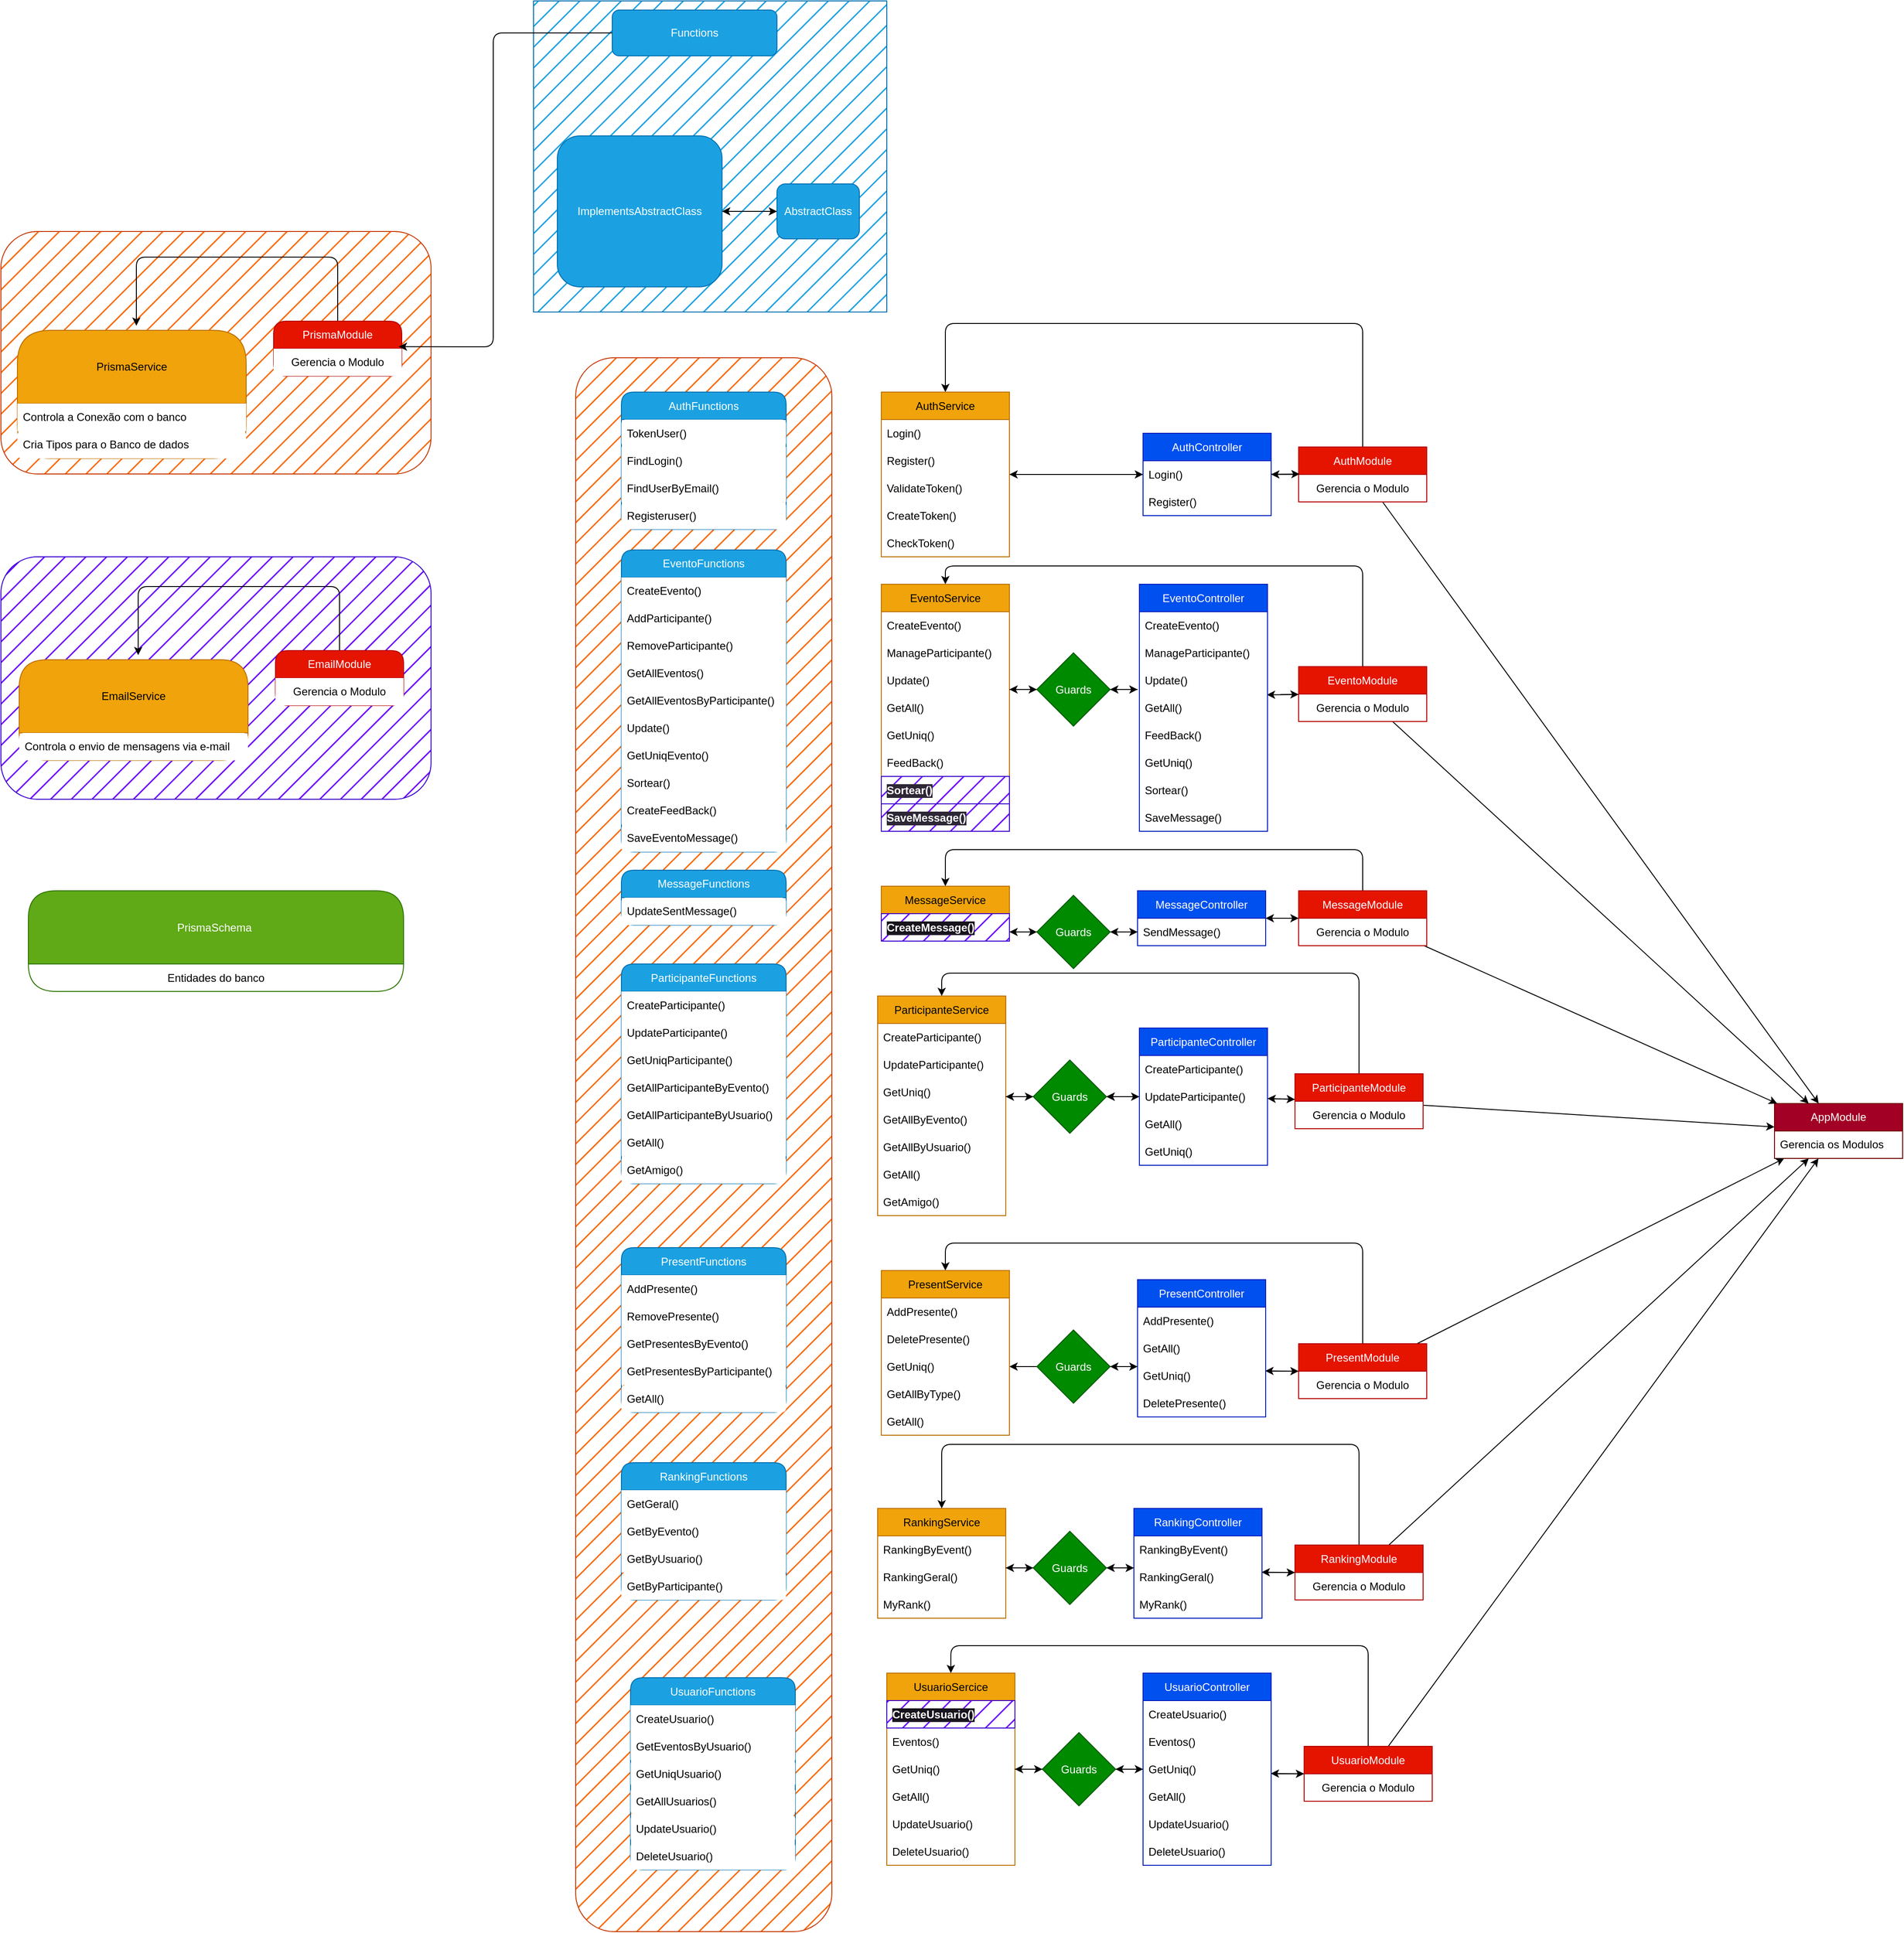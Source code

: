 <mxfile>
    <diagram id="bam6ldP7S8YxgD7mvrWT" name="Página-1">
        <mxGraphModel dx="2342" dy="947" grid="1" gridSize="10" guides="1" tooltips="1" connect="1" arrows="1" fold="1" page="1" pageScale="1" pageWidth="827" pageHeight="1169" math="0" shadow="0">
            <root>
                <mxCell id="0"/>
                <mxCell id="1" parent="0"/>
                <mxCell id="353" value="" style="rounded=0;whiteSpace=wrap;html=1;fillStyle=hatch;fillColor=#1ba1e2;fontColor=#ffffff;strokeColor=#006EAF;" parent="1" vertex="1">
                    <mxGeometry x="-66" y="200" width="386" height="340" as="geometry"/>
                </mxCell>
                <mxCell id="333" value="" style="rounded=1;whiteSpace=wrap;html=1;fillStyle=hatch;fillColor=#fa6800;fontColor=#000000;strokeColor=#C73500;" parent="1" vertex="1">
                    <mxGeometry x="-648" y="452" width="470" height="265" as="geometry"/>
                </mxCell>
                <mxCell id="332" value="" style="rounded=1;whiteSpace=wrap;html=1;fillStyle=hatch;fillColor=#6a00ff;fontColor=#ffffff;strokeColor=#3700CC;" parent="1" vertex="1">
                    <mxGeometry x="-648" y="807.5" width="470" height="265" as="geometry"/>
                </mxCell>
                <mxCell id="4" value="AppModule" style="swimlane;fontStyle=0;childLayout=stackLayout;horizontal=1;startSize=30;horizontalStack=0;resizeParent=1;resizeParentMax=0;resizeLast=0;collapsible=1;marginBottom=0;whiteSpace=wrap;html=1;fillColor=#a20025;fontColor=#ffffff;strokeColor=#6F0000;" parent="1" vertex="1">
                    <mxGeometry x="1290" y="1405" width="140" height="60" as="geometry"/>
                </mxCell>
                <mxCell id="5" value="Gerencia os Modulos" style="text;strokeColor=none;fillColor=none;align=left;verticalAlign=middle;spacingLeft=4;spacingRight=4;overflow=hidden;points=[[0,0.5],[1,0.5]];portConstraint=eastwest;rotatable=0;whiteSpace=wrap;html=1;" parent="4" vertex="1">
                    <mxGeometry y="30" width="140" height="30" as="geometry"/>
                </mxCell>
                <mxCell id="66" style="edgeStyle=none;html=1;" parent="1" source="8" target="20" edge="1">
                    <mxGeometry relative="1" as="geometry"/>
                </mxCell>
                <mxCell id="68" style="edgeStyle=none;html=1;entryX=0.5;entryY=0;entryDx=0;entryDy=0;" parent="1" source="8" target="12" edge="1">
                    <mxGeometry relative="1" as="geometry">
                        <Array as="points">
                            <mxPoint x="840" y="552.5"/>
                            <mxPoint x="384" y="552.5"/>
                        </Array>
                    </mxGeometry>
                </mxCell>
                <mxCell id="350" style="edgeStyle=none;html=1;" parent="1" source="8" target="4" edge="1">
                    <mxGeometry relative="1" as="geometry"/>
                </mxCell>
                <mxCell id="8" value="AuthModule" style="swimlane;fontStyle=0;childLayout=stackLayout;horizontal=1;startSize=30;horizontalStack=0;resizeParent=1;resizeParentMax=0;resizeLast=0;collapsible=1;marginBottom=0;whiteSpace=wrap;html=1;fillColor=#e51400;fontColor=#ffffff;strokeColor=#B20000;" parent="1" vertex="1">
                    <mxGeometry x="770" y="687.5" width="140" height="60" as="geometry"/>
                </mxCell>
                <mxCell id="10" value="Gerencia o Modulo" style="text;strokeColor=none;fillColor=none;align=center;verticalAlign=middle;spacingLeft=4;spacingRight=4;overflow=hidden;points=[[0,0.5],[1,0.5]];portConstraint=eastwest;rotatable=0;whiteSpace=wrap;html=1;" parent="8" vertex="1">
                    <mxGeometry y="30" width="140" height="30" as="geometry"/>
                </mxCell>
                <mxCell id="125" style="edgeStyle=none;html=1;" parent="1" source="12" target="19" edge="1">
                    <mxGeometry relative="1" as="geometry"/>
                </mxCell>
                <mxCell id="12" value="AuthService" style="swimlane;fontStyle=0;childLayout=stackLayout;horizontal=1;startSize=30;horizontalStack=0;resizeParent=1;resizeParentMax=0;resizeLast=0;collapsible=1;marginBottom=0;whiteSpace=wrap;html=1;fillColor=#f0a30a;fontColor=#000000;strokeColor=#BD7000;" parent="1" vertex="1">
                    <mxGeometry x="314" y="627.5" width="140" height="180" as="geometry"/>
                </mxCell>
                <mxCell id="13" value="Login()" style="text;strokeColor=none;fillColor=none;align=left;verticalAlign=middle;spacingLeft=4;spacingRight=4;overflow=hidden;points=[[0,0.5],[1,0.5]];portConstraint=eastwest;rotatable=0;whiteSpace=wrap;html=1;" parent="12" vertex="1">
                    <mxGeometry y="30" width="140" height="30" as="geometry"/>
                </mxCell>
                <mxCell id="14" value="Register()" style="text;strokeColor=none;fillColor=none;align=left;verticalAlign=middle;spacingLeft=4;spacingRight=4;overflow=hidden;points=[[0,0.5],[1,0.5]];portConstraint=eastwest;rotatable=0;whiteSpace=wrap;html=1;" parent="12" vertex="1">
                    <mxGeometry y="60" width="140" height="30" as="geometry"/>
                </mxCell>
                <mxCell id="32" value="ValidateToken()" style="text;strokeColor=none;fillColor=none;align=left;verticalAlign=middle;spacingLeft=4;spacingRight=4;overflow=hidden;points=[[0,0.5],[1,0.5]];portConstraint=eastwest;rotatable=0;whiteSpace=wrap;html=1;" parent="12" vertex="1">
                    <mxGeometry y="90" width="140" height="30" as="geometry"/>
                </mxCell>
                <mxCell id="33" value="CreateToken()" style="text;strokeColor=none;fillColor=none;align=left;verticalAlign=middle;spacingLeft=4;spacingRight=4;overflow=hidden;points=[[0,0.5],[1,0.5]];portConstraint=eastwest;rotatable=0;whiteSpace=wrap;html=1;" parent="12" vertex="1">
                    <mxGeometry y="120" width="140" height="30" as="geometry"/>
                </mxCell>
                <mxCell id="15" value="CheckToken()" style="text;strokeColor=none;fillColor=none;align=left;verticalAlign=middle;spacingLeft=4;spacingRight=4;overflow=hidden;points=[[0,0.5],[1,0.5]];portConstraint=eastwest;rotatable=0;whiteSpace=wrap;html=1;" parent="12" vertex="1">
                    <mxGeometry y="150" width="140" height="30" as="geometry"/>
                </mxCell>
                <mxCell id="124" style="edgeStyle=none;html=1;" parent="1" source="19" target="12" edge="1">
                    <mxGeometry relative="1" as="geometry"/>
                </mxCell>
                <mxCell id="19" value="AuthController" style="swimlane;fontStyle=0;childLayout=stackLayout;horizontal=1;startSize=30;horizontalStack=0;resizeParent=1;resizeParentMax=0;resizeLast=0;collapsible=1;marginBottom=0;whiteSpace=wrap;html=1;fillColor=#0050ef;fontColor=#ffffff;strokeColor=#001DBC;" parent="1" vertex="1">
                    <mxGeometry x="600" y="672.5" width="140" height="90" as="geometry"/>
                </mxCell>
                <mxCell id="20" value="Login()" style="text;strokeColor=none;fillColor=none;align=left;verticalAlign=middle;spacingLeft=4;spacingRight=4;overflow=hidden;points=[[0,0.5],[1,0.5]];portConstraint=eastwest;rotatable=0;whiteSpace=wrap;html=1;" parent="19" vertex="1">
                    <mxGeometry y="30" width="140" height="30" as="geometry"/>
                </mxCell>
                <mxCell id="21" value="Register()" style="text;strokeColor=none;fillColor=none;align=left;verticalAlign=middle;spacingLeft=4;spacingRight=4;overflow=hidden;points=[[0,0.5],[1,0.5]];portConstraint=eastwest;rotatable=0;whiteSpace=wrap;html=1;" parent="19" vertex="1">
                    <mxGeometry y="60" width="140" height="30" as="geometry"/>
                </mxCell>
                <mxCell id="70" style="edgeStyle=none;html=1;entryX=0.5;entryY=0;entryDx=0;entryDy=0;" parent="1" source="41" target="43" edge="1">
                    <mxGeometry relative="1" as="geometry">
                        <Array as="points">
                            <mxPoint x="840" y="817.5"/>
                            <mxPoint x="640" y="817.5"/>
                            <mxPoint x="384" y="817.5"/>
                        </Array>
                    </mxGeometry>
                </mxCell>
                <mxCell id="349" style="edgeStyle=none;html=1;" parent="1" source="41" target="4" edge="1">
                    <mxGeometry relative="1" as="geometry"/>
                </mxCell>
                <mxCell id="379" style="edgeStyle=none;html=1;entryX=0.995;entryY=0.027;entryDx=0;entryDy=0;entryPerimeter=0;" edge="1" parent="1" source="41" target="368">
                    <mxGeometry relative="1" as="geometry">
                        <mxPoint x="740" y="958" as="targetPoint"/>
                    </mxGeometry>
                </mxCell>
                <mxCell id="41" value="EventoModule" style="swimlane;fontStyle=0;childLayout=stackLayout;horizontal=1;startSize=30;horizontalStack=0;resizeParent=1;resizeParentMax=0;resizeLast=0;collapsible=1;marginBottom=0;whiteSpace=wrap;html=1;fillColor=#e51400;fontColor=#ffffff;strokeColor=#B20000;" parent="1" vertex="1">
                    <mxGeometry x="770" y="927.5" width="140" height="60" as="geometry"/>
                </mxCell>
                <mxCell id="42" value="Gerencia o Modulo" style="text;strokeColor=none;fillColor=none;align=center;verticalAlign=middle;spacingLeft=4;spacingRight=4;overflow=hidden;points=[[0,0.5],[1,0.5]];portConstraint=eastwest;rotatable=0;whiteSpace=wrap;html=1;" parent="41" vertex="1">
                    <mxGeometry y="30" width="140" height="30" as="geometry"/>
                </mxCell>
                <mxCell id="43" value="EventoService" style="swimlane;fontStyle=0;childLayout=stackLayout;horizontal=1;startSize=30;horizontalStack=0;resizeParent=1;resizeParentMax=0;resizeLast=0;collapsible=1;marginBottom=0;whiteSpace=wrap;html=1;fillColor=#f0a30a;fontColor=#000000;strokeColor=#BD7000;" parent="1" vertex="1">
                    <mxGeometry x="314" y="837.5" width="140" height="270" as="geometry"/>
                </mxCell>
                <mxCell id="44" value="CreateEvento()" style="text;strokeColor=none;fillColor=none;align=left;verticalAlign=middle;spacingLeft=4;spacingRight=4;overflow=hidden;points=[[0,0.5],[1,0.5]];portConstraint=eastwest;rotatable=0;whiteSpace=wrap;html=1;" parent="43" vertex="1">
                    <mxGeometry y="30" width="140" height="30" as="geometry"/>
                </mxCell>
                <mxCell id="45" value="ManageParticipante()" style="text;strokeColor=none;fillColor=none;align=left;verticalAlign=middle;spacingLeft=4;spacingRight=4;overflow=hidden;points=[[0,0.5],[1,0.5]];portConstraint=eastwest;rotatable=0;whiteSpace=wrap;html=1;" parent="43" vertex="1">
                    <mxGeometry y="60" width="140" height="30" as="geometry"/>
                </mxCell>
                <mxCell id="373" value="Update()" style="text;strokeColor=none;fillColor=none;align=left;verticalAlign=middle;spacingLeft=4;spacingRight=4;overflow=hidden;points=[[0,0.5],[1,0.5]];portConstraint=eastwest;rotatable=0;whiteSpace=wrap;html=1;" vertex="1" parent="43">
                    <mxGeometry y="90" width="140" height="30" as="geometry"/>
                </mxCell>
                <mxCell id="129" value="GetAll()" style="text;strokeColor=none;fillColor=none;align=left;verticalAlign=middle;spacingLeft=4;spacingRight=4;overflow=hidden;points=[[0,0.5],[1,0.5]];portConstraint=eastwest;rotatable=0;whiteSpace=wrap;html=1;" parent="43" vertex="1">
                    <mxGeometry y="120" width="140" height="30" as="geometry"/>
                </mxCell>
                <mxCell id="128" value="GetUniq()" style="text;strokeColor=none;fillColor=none;align=left;verticalAlign=middle;spacingLeft=4;spacingRight=4;overflow=hidden;points=[[0,0.5],[1,0.5]];portConstraint=eastwest;rotatable=0;whiteSpace=wrap;html=1;" parent="43" vertex="1">
                    <mxGeometry y="150" width="140" height="30" as="geometry"/>
                </mxCell>
                <mxCell id="371" value="FeedBack()" style="text;strokeColor=none;fillColor=none;align=left;verticalAlign=middle;spacingLeft=4;spacingRight=4;overflow=hidden;points=[[0,0.5],[1,0.5]];portConstraint=eastwest;rotatable=0;whiteSpace=wrap;html=1;" vertex="1" parent="43">
                    <mxGeometry y="180" width="140" height="30" as="geometry"/>
                </mxCell>
                <mxCell id="384" value="Sortear()" style="text;strokeColor=#3700CC;fillColor=#6a00ff;align=left;verticalAlign=middle;spacingLeft=4;spacingRight=4;overflow=hidden;points=[[0,0.5],[1,0.5]];portConstraint=eastwest;rotatable=0;whiteSpace=wrap;html=1;fontColor=#ffffff;fillStyle=hatch;fontStyle=1;labelBorderColor=none;labelBackgroundColor=#2d2735;" vertex="1" parent="43">
                    <mxGeometry y="210" width="140" height="30" as="geometry"/>
                </mxCell>
                <mxCell id="47" value="SaveMessage()" style="text;strokeColor=#3700CC;fillColor=#6a00ff;align=left;verticalAlign=middle;spacingLeft=4;spacingRight=4;overflow=hidden;points=[[0,0.5],[1,0.5]];portConstraint=eastwest;rotatable=0;whiteSpace=wrap;html=1;fontColor=#ffffff;fillStyle=hatch;fontStyle=1;labelBorderColor=none;labelBackgroundColor=#2d2735;" parent="43" vertex="1">
                    <mxGeometry y="240" width="140" height="30" as="geometry"/>
                </mxCell>
                <mxCell id="49" value="EventoController" style="swimlane;fontStyle=0;childLayout=stackLayout;horizontal=1;startSize=30;horizontalStack=0;resizeParent=1;resizeParentMax=0;resizeLast=0;collapsible=1;marginBottom=0;whiteSpace=wrap;html=1;fillColor=#0050ef;fontColor=#ffffff;strokeColor=#001DBC;" parent="1" vertex="1">
                    <mxGeometry x="596" y="837.5" width="140" height="270" as="geometry"/>
                </mxCell>
                <mxCell id="366" value="CreateEvento()" style="text;strokeColor=none;fillColor=none;align=left;verticalAlign=middle;spacingLeft=4;spacingRight=4;overflow=hidden;points=[[0,0.5],[1,0.5]];portConstraint=eastwest;rotatable=0;whiteSpace=wrap;html=1;" vertex="1" parent="49">
                    <mxGeometry y="30" width="140" height="30" as="geometry"/>
                </mxCell>
                <mxCell id="367" value="ManageParticipante()" style="text;strokeColor=none;fillColor=none;align=left;verticalAlign=middle;spacingLeft=4;spacingRight=4;overflow=hidden;points=[[0,0.5],[1,0.5]];portConstraint=eastwest;rotatable=0;whiteSpace=wrap;html=1;" vertex="1" parent="49">
                    <mxGeometry y="60" width="140" height="30" as="geometry"/>
                </mxCell>
                <mxCell id="376" value="Update()" style="text;strokeColor=none;fillColor=none;align=left;verticalAlign=middle;spacingLeft=4;spacingRight=4;overflow=hidden;points=[[0,0.5],[1,0.5]];portConstraint=eastwest;rotatable=0;whiteSpace=wrap;html=1;" vertex="1" parent="49">
                    <mxGeometry y="90" width="140" height="30" as="geometry"/>
                </mxCell>
                <mxCell id="368" value="GetAll()" style="text;strokeColor=none;fillColor=none;align=left;verticalAlign=middle;spacingLeft=4;spacingRight=4;overflow=hidden;points=[[0,0.5],[1,0.5]];portConstraint=eastwest;rotatable=0;whiteSpace=wrap;html=1;" vertex="1" parent="49">
                    <mxGeometry y="120" width="140" height="30" as="geometry"/>
                </mxCell>
                <mxCell id="375" value="FeedBack()" style="text;strokeColor=none;fillColor=none;align=left;verticalAlign=middle;spacingLeft=4;spacingRight=4;overflow=hidden;points=[[0,0.5],[1,0.5]];portConstraint=eastwest;rotatable=0;whiteSpace=wrap;html=1;" vertex="1" parent="49">
                    <mxGeometry y="150" width="140" height="30" as="geometry"/>
                </mxCell>
                <mxCell id="369" value="GetUniq()" style="text;strokeColor=none;fillColor=none;align=left;verticalAlign=middle;spacingLeft=4;spacingRight=4;overflow=hidden;points=[[0,0.5],[1,0.5]];portConstraint=eastwest;rotatable=0;whiteSpace=wrap;html=1;" vertex="1" parent="49">
                    <mxGeometry y="180" width="140" height="30" as="geometry"/>
                </mxCell>
                <mxCell id="385" value="Sortear()" style="text;strokeColor=none;fillColor=none;align=left;verticalAlign=middle;spacingLeft=4;spacingRight=4;overflow=hidden;points=[[0,0.5],[1,0.5]];portConstraint=eastwest;rotatable=0;whiteSpace=wrap;html=1;" vertex="1" parent="49">
                    <mxGeometry y="210" width="140" height="30" as="geometry"/>
                </mxCell>
                <mxCell id="381" value="SaveMessage()" style="text;strokeColor=none;fillColor=none;align=left;verticalAlign=middle;spacingLeft=4;spacingRight=4;overflow=hidden;points=[[0,0.5],[1,0.5]];portConstraint=eastwest;rotatable=0;whiteSpace=wrap;html=1;" vertex="1" parent="49">
                    <mxGeometry y="240" width="140" height="30" as="geometry"/>
                </mxCell>
                <mxCell id="60" style="edgeStyle=none;html=1;entryX=0;entryY=0.5;entryDx=0;entryDy=0;" parent="1" source="55" edge="1">
                    <mxGeometry relative="1" as="geometry">
                        <mxPoint x="594.0" y="952.5" as="targetPoint"/>
                    </mxGeometry>
                </mxCell>
                <mxCell id="62" style="edgeStyle=none;html=1;" parent="1" source="55" edge="1">
                    <mxGeometry relative="1" as="geometry">
                        <mxPoint x="454.0" y="952.5" as="targetPoint"/>
                    </mxGeometry>
                </mxCell>
                <mxCell id="55" value="Guards" style="rhombus;whiteSpace=wrap;html=1;fillColor=#008a00;fontColor=#ffffff;strokeColor=#005700;" parent="1" vertex="1">
                    <mxGeometry x="484" y="912.5" width="80" height="80" as="geometry"/>
                </mxCell>
                <mxCell id="56" style="edgeStyle=none;html=1;exitX=0;exitY=0.5;exitDx=0;exitDy=0;" parent="1" target="55" edge="1">
                    <mxGeometry relative="1" as="geometry">
                        <mxPoint x="594.0" y="952.5" as="sourcePoint"/>
                    </mxGeometry>
                </mxCell>
                <mxCell id="61" style="edgeStyle=none;html=1;" parent="1" target="55" edge="1">
                    <mxGeometry relative="1" as="geometry">
                        <mxPoint x="454.0" y="952.5" as="sourcePoint"/>
                    </mxGeometry>
                </mxCell>
                <mxCell id="67" style="edgeStyle=none;html=1;entryX=0.008;entryY=-0.013;entryDx=0;entryDy=0;entryPerimeter=0;" parent="1" source="20" target="10" edge="1">
                    <mxGeometry relative="1" as="geometry">
                        <Array as="points"/>
                    </mxGeometry>
                </mxCell>
                <mxCell id="85" style="edgeStyle=none;html=1;entryX=0.5;entryY=0;entryDx=0;entryDy=0;" parent="1" source="86" target="88" edge="1">
                    <mxGeometry relative="1" as="geometry">
                        <Array as="points">
                            <mxPoint x="840" y="1127.5"/>
                            <mxPoint x="384" y="1127.5"/>
                        </Array>
                    </mxGeometry>
                </mxCell>
                <mxCell id="104" style="edgeStyle=none;html=1;" parent="1" source="86" target="93" edge="1">
                    <mxGeometry relative="1" as="geometry"/>
                </mxCell>
                <mxCell id="343" style="edgeStyle=none;html=1;" parent="1" source="86" target="4" edge="1">
                    <mxGeometry relative="1" as="geometry"/>
                </mxCell>
                <mxCell id="86" value="MessageModule" style="swimlane;fontStyle=0;childLayout=stackLayout;horizontal=1;startSize=30;horizontalStack=0;resizeParent=1;resizeParentMax=0;resizeLast=0;collapsible=1;marginBottom=0;whiteSpace=wrap;html=1;fillColor=#e51400;fontColor=#ffffff;strokeColor=#B20000;" parent="1" vertex="1">
                    <mxGeometry x="770" y="1172.5" width="140" height="60" as="geometry"/>
                </mxCell>
                <mxCell id="87" value="Gerencia o Modulo" style="text;strokeColor=none;fillColor=none;align=center;verticalAlign=middle;spacingLeft=4;spacingRight=4;overflow=hidden;points=[[0,0.5],[1,0.5]];portConstraint=eastwest;rotatable=0;whiteSpace=wrap;html=1;" parent="86" vertex="1">
                    <mxGeometry y="30" width="140" height="30" as="geometry"/>
                </mxCell>
                <mxCell id="88" value="MessageService" style="swimlane;fontStyle=0;childLayout=stackLayout;horizontal=1;startSize=30;horizontalStack=0;resizeParent=1;resizeParentMax=0;resizeLast=0;collapsible=1;marginBottom=0;whiteSpace=wrap;html=1;fillColor=#f0a30a;fontColor=#000000;strokeColor=#BD7000;" parent="1" vertex="1">
                    <mxGeometry x="314" y="1167.5" width="140" height="60" as="geometry"/>
                </mxCell>
                <mxCell id="362" value="&lt;span style=&quot;background-color: rgb(24, 20, 29);&quot;&gt;CreateMessage()&lt;/span&gt;" style="text;strokeColor=#3700CC;fillColor=#6a00ff;align=left;verticalAlign=middle;spacingLeft=4;spacingRight=4;overflow=hidden;points=[[0,0.5],[1,0.5]];portConstraint=eastwest;rotatable=0;whiteSpace=wrap;html=1;fontColor=#ffffff;fillStyle=hatch;fontStyle=1;labelBorderColor=none;labelBackgroundColor=#2d2735;" vertex="1" parent="88">
                    <mxGeometry y="30" width="140" height="30" as="geometry"/>
                </mxCell>
                <mxCell id="105" style="edgeStyle=none;html=1;" parent="1" source="93" target="86" edge="1">
                    <mxGeometry relative="1" as="geometry"/>
                </mxCell>
                <mxCell id="93" value="MessageController" style="swimlane;fontStyle=0;childLayout=stackLayout;horizontal=1;startSize=30;horizontalStack=0;resizeParent=1;resizeParentMax=0;resizeLast=0;collapsible=1;marginBottom=0;whiteSpace=wrap;html=1;fillColor=#0050ef;fontColor=#ffffff;strokeColor=#001DBC;" parent="1" vertex="1">
                    <mxGeometry x="594" y="1172.5" width="140" height="60" as="geometry"/>
                </mxCell>
                <mxCell id="94" value="SendMessage()" style="text;strokeColor=none;fillColor=none;align=left;verticalAlign=middle;spacingLeft=4;spacingRight=4;overflow=hidden;points=[[0,0.5],[1,0.5]];portConstraint=eastwest;rotatable=0;whiteSpace=wrap;html=1;" parent="93" vertex="1">
                    <mxGeometry y="30" width="140" height="30" as="geometry"/>
                </mxCell>
                <mxCell id="96" style="edgeStyle=none;html=1;entryX=0;entryY=0.5;entryDx=0;entryDy=0;" parent="1" source="98" target="94" edge="1">
                    <mxGeometry relative="1" as="geometry"/>
                </mxCell>
                <mxCell id="97" style="edgeStyle=none;html=1;" parent="1" source="98" edge="1">
                    <mxGeometry relative="1" as="geometry">
                        <mxPoint x="454.0" y="1217.5" as="targetPoint"/>
                    </mxGeometry>
                </mxCell>
                <mxCell id="98" value="Guards" style="rhombus;whiteSpace=wrap;html=1;fillColor=#008a00;fontColor=#ffffff;strokeColor=#005700;" parent="1" vertex="1">
                    <mxGeometry x="484" y="1177.5" width="80" height="80" as="geometry"/>
                </mxCell>
                <mxCell id="99" style="edgeStyle=none;html=1;exitX=0;exitY=0.5;exitDx=0;exitDy=0;" parent="1" source="94" target="98" edge="1">
                    <mxGeometry relative="1" as="geometry"/>
                </mxCell>
                <mxCell id="100" style="edgeStyle=none;html=1;" parent="1" target="98" edge="1">
                    <mxGeometry relative="1" as="geometry">
                        <mxPoint x="454.0" y="1217.5" as="sourcePoint"/>
                    </mxGeometry>
                </mxCell>
                <mxCell id="102" style="edgeStyle=none;html=1;" parent="1" target="41" edge="1">
                    <mxGeometry relative="1" as="geometry">
                        <mxPoint x="750" y="958" as="sourcePoint"/>
                    </mxGeometry>
                </mxCell>
                <mxCell id="106" style="edgeStyle=none;html=1;entryX=0.5;entryY=0;entryDx=0;entryDy=0;" parent="1" source="108" target="110" edge="1">
                    <mxGeometry relative="1" as="geometry">
                        <Array as="points">
                            <mxPoint x="836" y="1262.5"/>
                            <mxPoint x="636" y="1262.5"/>
                            <mxPoint x="380" y="1262.5"/>
                        </Array>
                    </mxGeometry>
                </mxCell>
                <mxCell id="107" style="edgeStyle=none;html=1;" parent="1" source="108" target="115" edge="1">
                    <mxGeometry relative="1" as="geometry"/>
                </mxCell>
                <mxCell id="344" style="edgeStyle=none;html=1;" parent="1" source="108" target="4" edge="1">
                    <mxGeometry relative="1" as="geometry"/>
                </mxCell>
                <mxCell id="108" value="ParticipanteModule" style="swimlane;fontStyle=0;childLayout=stackLayout;horizontal=1;startSize=30;horizontalStack=0;resizeParent=1;resizeParentMax=0;resizeLast=0;collapsible=1;marginBottom=0;whiteSpace=wrap;html=1;fillColor=#e51400;fontColor=#ffffff;strokeColor=#B20000;" parent="1" vertex="1">
                    <mxGeometry x="766" y="1372.5" width="140" height="60" as="geometry"/>
                </mxCell>
                <mxCell id="109" value="Gerencia o Modulo" style="text;strokeColor=none;fillColor=none;align=center;verticalAlign=middle;spacingLeft=4;spacingRight=4;overflow=hidden;points=[[0,0.5],[1,0.5]];portConstraint=eastwest;rotatable=0;whiteSpace=wrap;html=1;" parent="108" vertex="1">
                    <mxGeometry y="30" width="140" height="30" as="geometry"/>
                </mxCell>
                <mxCell id="110" value="ParticipanteService" style="swimlane;fontStyle=0;childLayout=stackLayout;horizontal=1;startSize=30;horizontalStack=0;resizeParent=1;resizeParentMax=0;resizeLast=0;collapsible=1;marginBottom=0;whiteSpace=wrap;html=1;fillColor=#f0a30a;fontColor=#000000;strokeColor=#BD7000;" parent="1" vertex="1">
                    <mxGeometry x="310" y="1287.5" width="140" height="240" as="geometry"/>
                </mxCell>
                <mxCell id="111" value="CreateParticipante()" style="text;strokeColor=none;fillColor=none;align=left;verticalAlign=middle;spacingLeft=4;spacingRight=4;overflow=hidden;points=[[0,0.5],[1,0.5]];portConstraint=eastwest;rotatable=0;whiteSpace=wrap;html=1;" parent="110" vertex="1">
                    <mxGeometry y="30" width="140" height="30" as="geometry"/>
                </mxCell>
                <mxCell id="112" value="UpdateParticipante()" style="text;strokeColor=none;fillColor=none;align=left;verticalAlign=middle;spacingLeft=4;spacingRight=4;overflow=hidden;points=[[0,0.5],[1,0.5]];portConstraint=eastwest;rotatable=0;whiteSpace=wrap;html=1;" parent="110" vertex="1">
                    <mxGeometry y="60" width="140" height="30" as="geometry"/>
                </mxCell>
                <mxCell id="126" value="GetUniq()" style="text;strokeColor=none;fillColor=none;align=left;verticalAlign=middle;spacingLeft=4;spacingRight=4;overflow=hidden;points=[[0,0.5],[1,0.5]];portConstraint=eastwest;rotatable=0;whiteSpace=wrap;html=1;" parent="110" vertex="1">
                    <mxGeometry y="90" width="140" height="30" as="geometry"/>
                </mxCell>
                <mxCell id="299" value="GetAllByEvento()" style="text;strokeColor=none;fillColor=none;align=left;verticalAlign=middle;spacingLeft=4;spacingRight=4;overflow=hidden;points=[[0,0.5],[1,0.5]];portConstraint=eastwest;rotatable=0;whiteSpace=wrap;html=1;" parent="110" vertex="1">
                    <mxGeometry y="120" width="140" height="30" as="geometry"/>
                </mxCell>
                <mxCell id="114" value="GetAllByUsuario()" style="text;strokeColor=none;fillColor=none;align=left;verticalAlign=middle;spacingLeft=4;spacingRight=4;overflow=hidden;points=[[0,0.5],[1,0.5]];portConstraint=eastwest;rotatable=0;whiteSpace=wrap;html=1;" parent="110" vertex="1">
                    <mxGeometry y="150" width="140" height="30" as="geometry"/>
                </mxCell>
                <mxCell id="298" value="GetAll()" style="text;strokeColor=none;fillColor=none;align=left;verticalAlign=middle;spacingLeft=4;spacingRight=4;overflow=hidden;points=[[0,0.5],[1,0.5]];portConstraint=eastwest;rotatable=0;whiteSpace=wrap;html=1;" parent="110" vertex="1">
                    <mxGeometry y="180" width="140" height="30" as="geometry"/>
                </mxCell>
                <mxCell id="335" value="GetAmigo()" style="text;strokeColor=none;fillColor=none;align=left;verticalAlign=middle;spacingLeft=4;spacingRight=4;overflow=hidden;points=[[0,0.5],[1,0.5]];portConstraint=eastwest;rotatable=0;whiteSpace=wrap;html=1;" parent="110" vertex="1">
                    <mxGeometry y="210" width="140" height="30" as="geometry"/>
                </mxCell>
                <mxCell id="154" style="edgeStyle=none;html=1;" parent="1" source="115" target="108" edge="1">
                    <mxGeometry relative="1" as="geometry"/>
                </mxCell>
                <mxCell id="155" value="" style="edgeStyle=none;html=1;" parent="1" source="115" target="120" edge="1">
                    <mxGeometry relative="1" as="geometry"/>
                </mxCell>
                <mxCell id="156" style="edgeStyle=none;html=1;" parent="1" source="115" target="120" edge="1">
                    <mxGeometry relative="1" as="geometry"/>
                </mxCell>
                <mxCell id="115" value="ParticipanteController" style="swimlane;fontStyle=0;childLayout=stackLayout;horizontal=1;startSize=30;horizontalStack=0;resizeParent=1;resizeParentMax=0;resizeLast=0;collapsible=1;marginBottom=0;whiteSpace=wrap;html=1;fillColor=#0050ef;fontColor=#ffffff;strokeColor=#001DBC;" parent="1" vertex="1">
                    <mxGeometry x="596" y="1322.5" width="140" height="150" as="geometry"/>
                </mxCell>
                <mxCell id="116" value="CreateParticipante()" style="text;strokeColor=none;fillColor=none;align=left;verticalAlign=middle;spacingLeft=4;spacingRight=4;overflow=hidden;points=[[0,0.5],[1,0.5]];portConstraint=eastwest;rotatable=0;whiteSpace=wrap;html=1;" parent="115" vertex="1">
                    <mxGeometry y="30" width="140" height="30" as="geometry"/>
                </mxCell>
                <mxCell id="149" value="UpdateParticipante()" style="text;strokeColor=none;fillColor=none;align=left;verticalAlign=middle;spacingLeft=4;spacingRight=4;overflow=hidden;points=[[0,0.5],[1,0.5]];portConstraint=eastwest;rotatable=0;whiteSpace=wrap;html=1;" parent="115" vertex="1">
                    <mxGeometry y="60" width="140" height="30" as="geometry"/>
                </mxCell>
                <mxCell id="151" value="GetAll()" style="text;strokeColor=none;fillColor=none;align=left;verticalAlign=middle;spacingLeft=4;spacingRight=4;overflow=hidden;points=[[0,0.5],[1,0.5]];portConstraint=eastwest;rotatable=0;whiteSpace=wrap;html=1;" parent="115" vertex="1">
                    <mxGeometry y="90" width="140" height="30" as="geometry"/>
                </mxCell>
                <mxCell id="150" value="GetUniq()" style="text;strokeColor=none;fillColor=none;align=left;verticalAlign=middle;spacingLeft=4;spacingRight=4;overflow=hidden;points=[[0,0.5],[1,0.5]];portConstraint=eastwest;rotatable=0;whiteSpace=wrap;html=1;" parent="115" vertex="1">
                    <mxGeometry y="120" width="140" height="30" as="geometry"/>
                </mxCell>
                <mxCell id="119" style="edgeStyle=none;html=1;" parent="1" source="120" edge="1">
                    <mxGeometry relative="1" as="geometry">
                        <mxPoint x="450" y="1397.5" as="targetPoint"/>
                    </mxGeometry>
                </mxCell>
                <mxCell id="153" style="edgeStyle=none;html=1;" parent="1" source="120" target="115" edge="1">
                    <mxGeometry relative="1" as="geometry"/>
                </mxCell>
                <mxCell id="120" value="Guards" style="rhombus;whiteSpace=wrap;html=1;fillColor=#008a00;fontColor=#ffffff;strokeColor=#005700;" parent="1" vertex="1">
                    <mxGeometry x="480" y="1357.5" width="80" height="80" as="geometry"/>
                </mxCell>
                <mxCell id="122" style="edgeStyle=none;html=1;" parent="1" target="120" edge="1">
                    <mxGeometry relative="1" as="geometry">
                        <mxPoint x="450" y="1397.5" as="sourcePoint"/>
                    </mxGeometry>
                </mxCell>
                <mxCell id="131" style="edgeStyle=none;html=1;entryX=0.5;entryY=0;entryDx=0;entryDy=0;" parent="1" source="133" target="135" edge="1">
                    <mxGeometry relative="1" as="geometry">
                        <Array as="points">
                            <mxPoint x="840" y="1557.5"/>
                            <mxPoint x="640" y="1557.5"/>
                            <mxPoint x="384" y="1557.5"/>
                        </Array>
                    </mxGeometry>
                </mxCell>
                <mxCell id="162" style="edgeStyle=none;html=1;exitX=0;exitY=0.5;exitDx=0;exitDy=0;entryX=0.997;entryY=0.324;entryDx=0;entryDy=0;entryPerimeter=0;" parent="1" source="133" target="159" edge="1">
                    <mxGeometry relative="1" as="geometry">
                        <mxPoint x="740" y="1697.5" as="targetPoint"/>
                        <Array as="points"/>
                    </mxGeometry>
                </mxCell>
                <mxCell id="345" style="edgeStyle=none;html=1;" parent="1" source="133" target="4" edge="1">
                    <mxGeometry relative="1" as="geometry"/>
                </mxCell>
                <mxCell id="133" value="PresentModule" style="swimlane;fontStyle=0;childLayout=stackLayout;horizontal=1;startSize=30;horizontalStack=0;resizeParent=1;resizeParentMax=0;resizeLast=0;collapsible=1;marginBottom=0;whiteSpace=wrap;html=1;fillColor=#e51400;fontColor=#ffffff;strokeColor=#B20000;" parent="1" vertex="1">
                    <mxGeometry x="770" y="1667.5" width="140" height="60" as="geometry"/>
                </mxCell>
                <mxCell id="134" value="Gerencia o Modulo" style="text;strokeColor=none;fillColor=none;align=center;verticalAlign=middle;spacingLeft=4;spacingRight=4;overflow=hidden;points=[[0,0.5],[1,0.5]];portConstraint=eastwest;rotatable=0;whiteSpace=wrap;html=1;" parent="133" vertex="1">
                    <mxGeometry y="30" width="140" height="30" as="geometry"/>
                </mxCell>
                <mxCell id="135" value="PresentService" style="swimlane;fontStyle=0;childLayout=stackLayout;horizontal=1;startSize=30;horizontalStack=0;resizeParent=1;resizeParentMax=0;resizeLast=0;collapsible=1;marginBottom=0;whiteSpace=wrap;html=1;fillColor=#f0a30a;fontColor=#000000;strokeColor=#BD7000;" parent="1" vertex="1">
                    <mxGeometry x="314" y="1587.5" width="140" height="180" as="geometry"/>
                </mxCell>
                <mxCell id="136" value="AddPresente()" style="text;strokeColor=none;fillColor=none;align=left;verticalAlign=middle;spacingLeft=4;spacingRight=4;overflow=hidden;points=[[0,0.5],[1,0.5]];portConstraint=eastwest;rotatable=0;whiteSpace=wrap;html=1;" parent="135" vertex="1">
                    <mxGeometry y="30" width="140" height="30" as="geometry"/>
                </mxCell>
                <mxCell id="137" value="DeletePresente()" style="text;strokeColor=none;fillColor=none;align=left;verticalAlign=middle;spacingLeft=4;spacingRight=4;overflow=hidden;points=[[0,0.5],[1,0.5]];portConstraint=eastwest;rotatable=0;whiteSpace=wrap;html=1;" parent="135" vertex="1">
                    <mxGeometry y="60" width="140" height="30" as="geometry"/>
                </mxCell>
                <mxCell id="138" value="GetUniq()" style="text;strokeColor=none;fillColor=none;align=left;verticalAlign=middle;spacingLeft=4;spacingRight=4;overflow=hidden;points=[[0,0.5],[1,0.5]];portConstraint=eastwest;rotatable=0;whiteSpace=wrap;html=1;" parent="135" vertex="1">
                    <mxGeometry y="90" width="140" height="30" as="geometry"/>
                </mxCell>
                <mxCell id="308" value="GetAllByType()" style="text;strokeColor=none;fillColor=none;align=left;verticalAlign=middle;spacingLeft=4;spacingRight=4;overflow=hidden;points=[[0,0.5],[1,0.5]];portConstraint=eastwest;rotatable=0;whiteSpace=wrap;html=1;" parent="135" vertex="1">
                    <mxGeometry y="120" width="140" height="30" as="geometry"/>
                </mxCell>
                <mxCell id="139" value="GetAll()" style="text;strokeColor=none;fillColor=none;align=left;verticalAlign=middle;spacingLeft=4;spacingRight=4;overflow=hidden;points=[[0,0.5],[1,0.5]];portConstraint=eastwest;rotatable=0;whiteSpace=wrap;html=1;" parent="135" vertex="1">
                    <mxGeometry y="150" width="140" height="30" as="geometry"/>
                </mxCell>
                <mxCell id="140" value="PresentController" style="swimlane;fontStyle=0;childLayout=stackLayout;horizontal=1;startSize=30;horizontalStack=0;resizeParent=1;resizeParentMax=0;resizeLast=0;collapsible=1;marginBottom=0;whiteSpace=wrap;html=1;fillColor=#0050ef;fontColor=#ffffff;strokeColor=#001DBC;" parent="1" vertex="1">
                    <mxGeometry x="594" y="1597.5" width="140" height="150" as="geometry"/>
                </mxCell>
                <mxCell id="157" value="AddPresente()" style="text;strokeColor=none;fillColor=none;align=left;verticalAlign=middle;spacingLeft=4;spacingRight=4;overflow=hidden;points=[[0,0.5],[1,0.5]];portConstraint=eastwest;rotatable=0;whiteSpace=wrap;html=1;" parent="140" vertex="1">
                    <mxGeometry y="30" width="140" height="30" as="geometry"/>
                </mxCell>
                <mxCell id="160" value="GetAll()" style="text;strokeColor=none;fillColor=none;align=left;verticalAlign=middle;spacingLeft=4;spacingRight=4;overflow=hidden;points=[[0,0.5],[1,0.5]];portConstraint=eastwest;rotatable=0;whiteSpace=wrap;html=1;" parent="140" vertex="1">
                    <mxGeometry y="60" width="140" height="30" as="geometry"/>
                </mxCell>
                <mxCell id="159" value="GetUniq()" style="text;strokeColor=none;fillColor=none;align=left;verticalAlign=middle;spacingLeft=4;spacingRight=4;overflow=hidden;points=[[0,0.5],[1,0.5]];portConstraint=eastwest;rotatable=0;whiteSpace=wrap;html=1;" parent="140" vertex="1">
                    <mxGeometry y="90" width="140" height="30" as="geometry"/>
                </mxCell>
                <mxCell id="158" value="DeletePresente()" style="text;strokeColor=none;fillColor=none;align=left;verticalAlign=middle;spacingLeft=4;spacingRight=4;overflow=hidden;points=[[0,0.5],[1,0.5]];portConstraint=eastwest;rotatable=0;whiteSpace=wrap;html=1;" parent="140" vertex="1">
                    <mxGeometry y="120" width="140" height="30" as="geometry"/>
                </mxCell>
                <mxCell id="143" style="edgeStyle=none;html=1;entryX=0;entryY=0.5;entryDx=0;entryDy=0;" parent="1" source="145" edge="1">
                    <mxGeometry relative="1" as="geometry">
                        <mxPoint x="594" y="1692.5" as="targetPoint"/>
                    </mxGeometry>
                </mxCell>
                <mxCell id="144" style="edgeStyle=none;html=1;" parent="1" source="145" edge="1">
                    <mxGeometry relative="1" as="geometry">
                        <mxPoint x="454" y="1692.5" as="targetPoint"/>
                    </mxGeometry>
                </mxCell>
                <mxCell id="145" value="Guards" style="rhombus;whiteSpace=wrap;html=1;fillColor=#008a00;fontColor=#ffffff;strokeColor=#005700;" parent="1" vertex="1">
                    <mxGeometry x="484" y="1652.5" width="80" height="80" as="geometry"/>
                </mxCell>
                <mxCell id="146" style="edgeStyle=none;html=1;exitX=0;exitY=0.5;exitDx=0;exitDy=0;" parent="1" target="145" edge="1">
                    <mxGeometry relative="1" as="geometry">
                        <mxPoint x="594" y="1692.5" as="sourcePoint"/>
                    </mxGeometry>
                </mxCell>
                <mxCell id="163" style="edgeStyle=none;html=1;entryX=0;entryY=0.031;entryDx=0;entryDy=0;entryPerimeter=0;" parent="1" target="134" edge="1">
                    <mxGeometry relative="1" as="geometry">
                        <mxPoint x="750" y="1707.5" as="targetPoint"/>
                        <mxPoint x="740" y="1697.5" as="sourcePoint"/>
                        <Array as="points">
                            <mxPoint x="740" y="1697.5"/>
                            <mxPoint x="770" y="1697.5"/>
                        </Array>
                    </mxGeometry>
                </mxCell>
                <mxCell id="165" style="edgeStyle=none;html=1;entryX=0.5;entryY=0;entryDx=0;entryDy=0;" parent="1" source="167" target="169" edge="1">
                    <mxGeometry relative="1" as="geometry">
                        <Array as="points">
                            <mxPoint x="836" y="1777.5"/>
                            <mxPoint x="636" y="1777.5"/>
                            <mxPoint x="380" y="1777.5"/>
                        </Array>
                    </mxGeometry>
                </mxCell>
                <mxCell id="166" style="edgeStyle=none;html=1;exitX=0;exitY=0.5;exitDx=0;exitDy=0;entryX=0.997;entryY=0.324;entryDx=0;entryDy=0;entryPerimeter=0;" parent="1" source="167" edge="1">
                    <mxGeometry relative="1" as="geometry">
                        <mxPoint x="729.58" y="1917.22" as="targetPoint"/>
                        <Array as="points"/>
                    </mxGeometry>
                </mxCell>
                <mxCell id="346" style="edgeStyle=none;html=1;" parent="1" source="167" target="4" edge="1">
                    <mxGeometry relative="1" as="geometry"/>
                </mxCell>
                <mxCell id="167" value="RankingModule" style="swimlane;fontStyle=0;childLayout=stackLayout;horizontal=1;startSize=30;horizontalStack=0;resizeParent=1;resizeParentMax=0;resizeLast=0;collapsible=1;marginBottom=0;whiteSpace=wrap;html=1;fillColor=#e51400;fontColor=#ffffff;strokeColor=#B20000;" parent="1" vertex="1">
                    <mxGeometry x="766" y="1887.5" width="140" height="60" as="geometry"/>
                </mxCell>
                <mxCell id="168" value="Gerencia o Modulo" style="text;strokeColor=none;fillColor=none;align=center;verticalAlign=middle;spacingLeft=4;spacingRight=4;overflow=hidden;points=[[0,0.5],[1,0.5]];portConstraint=eastwest;rotatable=0;whiteSpace=wrap;html=1;" parent="167" vertex="1">
                    <mxGeometry y="30" width="140" height="30" as="geometry"/>
                </mxCell>
                <mxCell id="169" value="RankingService" style="swimlane;fontStyle=0;childLayout=stackLayout;horizontal=1;startSize=30;horizontalStack=0;resizeParent=1;resizeParentMax=0;resizeLast=0;collapsible=1;marginBottom=0;whiteSpace=wrap;html=1;fillColor=#f0a30a;fontColor=#000000;strokeColor=#BD7000;" parent="1" vertex="1">
                    <mxGeometry x="310" y="1847.5" width="140" height="120" as="geometry"/>
                </mxCell>
                <mxCell id="185" value="RankingByEvent()" style="text;strokeColor=none;fillColor=none;align=left;verticalAlign=middle;spacingLeft=4;spacingRight=4;overflow=hidden;points=[[0,0.5],[1,0.5]];portConstraint=eastwest;rotatable=0;whiteSpace=wrap;html=1;" parent="169" vertex="1">
                    <mxGeometry y="30" width="140" height="30" as="geometry"/>
                </mxCell>
                <mxCell id="187" value="RankingGeral()" style="text;strokeColor=none;fillColor=none;align=left;verticalAlign=middle;spacingLeft=4;spacingRight=4;overflow=hidden;points=[[0,0.5],[1,0.5]];portConstraint=eastwest;rotatable=0;whiteSpace=wrap;html=1;" parent="169" vertex="1">
                    <mxGeometry y="60" width="140" height="30" as="geometry"/>
                </mxCell>
                <mxCell id="176" value="MyRank()" style="text;strokeColor=none;fillColor=none;align=left;verticalAlign=middle;spacingLeft=4;spacingRight=4;overflow=hidden;points=[[0,0.5],[1,0.5]];portConstraint=eastwest;rotatable=0;whiteSpace=wrap;html=1;" parent="169" vertex="1">
                    <mxGeometry y="90" width="140" height="30" as="geometry"/>
                </mxCell>
                <mxCell id="174" value="RankingController" style="swimlane;fontStyle=0;childLayout=stackLayout;horizontal=1;startSize=30;horizontalStack=0;resizeParent=1;resizeParentMax=0;resizeLast=0;collapsible=1;marginBottom=0;whiteSpace=wrap;html=1;fillColor=#0050ef;fontColor=#ffffff;strokeColor=#001DBC;" parent="1" vertex="1">
                    <mxGeometry x="590" y="1847.5" width="140" height="120" as="geometry"/>
                </mxCell>
                <mxCell id="175" value="RankingByEvent()" style="text;strokeColor=none;fillColor=none;align=left;verticalAlign=middle;spacingLeft=4;spacingRight=4;overflow=hidden;points=[[0,0.5],[1,0.5]];portConstraint=eastwest;rotatable=0;whiteSpace=wrap;html=1;" parent="174" vertex="1">
                    <mxGeometry y="30" width="140" height="30" as="geometry"/>
                </mxCell>
                <mxCell id="186" value="RankingGeral()" style="text;strokeColor=none;fillColor=none;align=left;verticalAlign=middle;spacingLeft=4;spacingRight=4;overflow=hidden;points=[[0,0.5],[1,0.5]];portConstraint=eastwest;rotatable=0;whiteSpace=wrap;html=1;" parent="174" vertex="1">
                    <mxGeometry y="60" width="140" height="30" as="geometry"/>
                </mxCell>
                <mxCell id="188" value="MyRank()" style="text;strokeColor=none;fillColor=none;align=left;verticalAlign=middle;spacingLeft=4;spacingRight=4;overflow=hidden;points=[[0,0.5],[1,0.5]];portConstraint=eastwest;rotatable=0;whiteSpace=wrap;html=1;" parent="174" vertex="1">
                    <mxGeometry y="90" width="140" height="30" as="geometry"/>
                </mxCell>
                <mxCell id="179" style="edgeStyle=none;html=1;entryX=0;entryY=0.5;entryDx=0;entryDy=0;" parent="1" source="181" edge="1">
                    <mxGeometry relative="1" as="geometry">
                        <mxPoint x="590" y="1912.5" as="targetPoint"/>
                    </mxGeometry>
                </mxCell>
                <mxCell id="180" style="edgeStyle=none;html=1;" parent="1" source="181" edge="1">
                    <mxGeometry relative="1" as="geometry">
                        <mxPoint x="450" y="1912.5" as="targetPoint"/>
                    </mxGeometry>
                </mxCell>
                <mxCell id="181" value="Guards" style="rhombus;whiteSpace=wrap;html=1;fillColor=#008a00;fontColor=#ffffff;strokeColor=#005700;" parent="1" vertex="1">
                    <mxGeometry x="480" y="1872.5" width="80" height="80" as="geometry"/>
                </mxCell>
                <mxCell id="182" style="edgeStyle=none;html=1;exitX=0;exitY=0.5;exitDx=0;exitDy=0;" parent="1" target="181" edge="1">
                    <mxGeometry relative="1" as="geometry">
                        <mxPoint x="590" y="1912.5" as="sourcePoint"/>
                    </mxGeometry>
                </mxCell>
                <mxCell id="183" style="edgeStyle=none;html=1;" parent="1" target="181" edge="1">
                    <mxGeometry relative="1" as="geometry">
                        <mxPoint x="450" y="1912.5" as="sourcePoint"/>
                    </mxGeometry>
                </mxCell>
                <mxCell id="184" style="edgeStyle=none;html=1;entryX=0;entryY=0.031;entryDx=0;entryDy=0;entryPerimeter=0;" parent="1" target="168" edge="1">
                    <mxGeometry relative="1" as="geometry">
                        <mxPoint x="746" y="1927.5" as="targetPoint"/>
                        <mxPoint x="736" y="1917.5" as="sourcePoint"/>
                        <Array as="points">
                            <mxPoint x="736" y="1917.5"/>
                            <mxPoint x="766" y="1917.5"/>
                        </Array>
                    </mxGeometry>
                </mxCell>
                <mxCell id="189" style="edgeStyle=none;html=1;entryX=0.5;entryY=0;entryDx=0;entryDy=0;" parent="1" source="191" target="193" edge="1">
                    <mxGeometry relative="1" as="geometry">
                        <Array as="points">
                            <mxPoint x="846" y="1997.5"/>
                            <mxPoint x="646" y="1997.5"/>
                            <mxPoint x="390" y="1997.5"/>
                        </Array>
                    </mxGeometry>
                </mxCell>
                <mxCell id="190" style="edgeStyle=none;html=1;exitX=0;exitY=0.5;exitDx=0;exitDy=0;entryX=0.997;entryY=0.324;entryDx=0;entryDy=0;entryPerimeter=0;" parent="1" source="191" edge="1">
                    <mxGeometry relative="1" as="geometry">
                        <mxPoint x="739.58" y="2137.22" as="targetPoint"/>
                        <Array as="points"/>
                    </mxGeometry>
                </mxCell>
                <mxCell id="348" style="edgeStyle=none;html=1;" parent="1" source="191" target="4" edge="1">
                    <mxGeometry relative="1" as="geometry"/>
                </mxCell>
                <mxCell id="191" value="UsuarioModule" style="swimlane;fontStyle=0;childLayout=stackLayout;horizontal=1;startSize=30;horizontalStack=0;resizeParent=1;resizeParentMax=0;resizeLast=0;collapsible=1;marginBottom=0;whiteSpace=wrap;html=1;fillColor=#e51400;fontColor=#ffffff;strokeColor=#B20000;" parent="1" vertex="1">
                    <mxGeometry x="776" y="2107.5" width="140" height="60" as="geometry"/>
                </mxCell>
                <mxCell id="192" value="Gerencia o Modulo" style="text;strokeColor=none;fillColor=none;align=center;verticalAlign=middle;spacingLeft=4;spacingRight=4;overflow=hidden;points=[[0,0.5],[1,0.5]];portConstraint=eastwest;rotatable=0;whiteSpace=wrap;html=1;" parent="191" vertex="1">
                    <mxGeometry y="30" width="140" height="30" as="geometry"/>
                </mxCell>
                <mxCell id="193" value="UsuarioSercice" style="swimlane;fontStyle=0;childLayout=stackLayout;horizontal=1;startSize=30;horizontalStack=0;resizeParent=1;resizeParentMax=0;resizeLast=0;collapsible=1;marginBottom=0;whiteSpace=wrap;html=1;fillColor=#f0a30a;fontColor=#000000;strokeColor=#BD7000;" parent="1" vertex="1">
                    <mxGeometry x="320" y="2027.5" width="140" height="210" as="geometry"/>
                </mxCell>
                <mxCell id="363" value="&lt;span style=&quot;background-color: rgb(24, 20, 29);&quot;&gt;CreateUsuario()&lt;/span&gt;" style="text;strokeColor=#3700CC;fillColor=#6a00ff;align=left;verticalAlign=middle;spacingLeft=4;spacingRight=4;overflow=hidden;points=[[0,0.5],[1,0.5]];portConstraint=eastwest;rotatable=0;whiteSpace=wrap;html=1;fontColor=#ffffff;fillStyle=hatch;fontStyle=1;labelBorderColor=none;labelBackgroundColor=#2d2735;" vertex="1" parent="193">
                    <mxGeometry y="30" width="140" height="30" as="geometry"/>
                </mxCell>
                <mxCell id="224" value="Eventos()" style="text;strokeColor=none;fillColor=none;align=left;verticalAlign=middle;spacingLeft=4;spacingRight=4;overflow=hidden;points=[[0,0.5],[1,0.5]];portConstraint=eastwest;rotatable=0;whiteSpace=wrap;html=1;" parent="193" vertex="1">
                    <mxGeometry y="60" width="140" height="30" as="geometry"/>
                </mxCell>
                <mxCell id="222" value="GetUniq()" style="text;strokeColor=none;fillColor=none;align=left;verticalAlign=middle;spacingLeft=4;spacingRight=4;overflow=hidden;points=[[0,0.5],[1,0.5]];portConstraint=eastwest;rotatable=0;whiteSpace=wrap;html=1;" parent="193" vertex="1">
                    <mxGeometry y="90" width="140" height="30" as="geometry"/>
                </mxCell>
                <mxCell id="221" value="GetAll()" style="text;strokeColor=none;fillColor=none;align=left;verticalAlign=middle;spacingLeft=4;spacingRight=4;overflow=hidden;points=[[0,0.5],[1,0.5]];portConstraint=eastwest;rotatable=0;whiteSpace=wrap;html=1;" parent="193" vertex="1">
                    <mxGeometry y="120" width="140" height="30" as="geometry"/>
                </mxCell>
                <mxCell id="220" value="UpdateUsuario()" style="text;strokeColor=none;fillColor=none;align=left;verticalAlign=middle;spacingLeft=4;spacingRight=4;overflow=hidden;points=[[0,0.5],[1,0.5]];portConstraint=eastwest;rotatable=0;whiteSpace=wrap;html=1;" parent="193" vertex="1">
                    <mxGeometry y="150" width="140" height="30" as="geometry"/>
                </mxCell>
                <mxCell id="223" value="DeleteUsuario()" style="text;strokeColor=none;fillColor=none;align=left;verticalAlign=middle;spacingLeft=4;spacingRight=4;overflow=hidden;points=[[0,0.5],[1,0.5]];portConstraint=eastwest;rotatable=0;whiteSpace=wrap;html=1;" parent="193" vertex="1">
                    <mxGeometry y="180" width="140" height="30" as="geometry"/>
                </mxCell>
                <mxCell id="197" value="UsuarioController" style="swimlane;fontStyle=0;childLayout=stackLayout;horizontal=1;startSize=30;horizontalStack=0;resizeParent=1;resizeParentMax=0;resizeLast=0;collapsible=1;marginBottom=0;whiteSpace=wrap;html=1;fillColor=#0050ef;fontColor=#ffffff;strokeColor=#001DBC;" parent="1" vertex="1">
                    <mxGeometry x="600" y="2027.5" width="140" height="210" as="geometry"/>
                </mxCell>
                <mxCell id="198" value="CreateUsuario()" style="text;strokeColor=none;fillColor=none;align=left;verticalAlign=middle;spacingLeft=4;spacingRight=4;overflow=hidden;points=[[0,0.5],[1,0.5]];portConstraint=eastwest;rotatable=0;whiteSpace=wrap;html=1;" parent="197" vertex="1">
                    <mxGeometry y="30" width="140" height="30" as="geometry"/>
                </mxCell>
                <mxCell id="210" value="Eventos()" style="text;strokeColor=none;fillColor=none;align=left;verticalAlign=middle;spacingLeft=4;spacingRight=4;overflow=hidden;points=[[0,0.5],[1,0.5]];portConstraint=eastwest;rotatable=0;whiteSpace=wrap;html=1;" parent="197" vertex="1">
                    <mxGeometry y="60" width="140" height="30" as="geometry"/>
                </mxCell>
                <mxCell id="207" value="GetUniq()" style="text;strokeColor=none;fillColor=none;align=left;verticalAlign=middle;spacingLeft=4;spacingRight=4;overflow=hidden;points=[[0,0.5],[1,0.5]];portConstraint=eastwest;rotatable=0;whiteSpace=wrap;html=1;" parent="197" vertex="1">
                    <mxGeometry y="90" width="140" height="30" as="geometry"/>
                </mxCell>
                <mxCell id="200" value="GetAll()" style="text;strokeColor=none;fillColor=none;align=left;verticalAlign=middle;spacingLeft=4;spacingRight=4;overflow=hidden;points=[[0,0.5],[1,0.5]];portConstraint=eastwest;rotatable=0;whiteSpace=wrap;html=1;" parent="197" vertex="1">
                    <mxGeometry y="120" width="140" height="30" as="geometry"/>
                </mxCell>
                <mxCell id="199" value="UpdateUsuario()" style="text;strokeColor=none;fillColor=none;align=left;verticalAlign=middle;spacingLeft=4;spacingRight=4;overflow=hidden;points=[[0,0.5],[1,0.5]];portConstraint=eastwest;rotatable=0;whiteSpace=wrap;html=1;" parent="197" vertex="1">
                    <mxGeometry y="150" width="140" height="30" as="geometry"/>
                </mxCell>
                <mxCell id="208" value="DeleteUsuario()" style="text;strokeColor=none;fillColor=none;align=left;verticalAlign=middle;spacingLeft=4;spacingRight=4;overflow=hidden;points=[[0,0.5],[1,0.5]];portConstraint=eastwest;rotatable=0;whiteSpace=wrap;html=1;" parent="197" vertex="1">
                    <mxGeometry y="180" width="140" height="30" as="geometry"/>
                </mxCell>
                <mxCell id="201" style="edgeStyle=none;html=1;entryX=0;entryY=0.5;entryDx=0;entryDy=0;" parent="1" source="203" edge="1">
                    <mxGeometry relative="1" as="geometry">
                        <mxPoint x="600" y="2132.5" as="targetPoint"/>
                    </mxGeometry>
                </mxCell>
                <mxCell id="202" style="edgeStyle=none;html=1;" parent="1" source="203" edge="1">
                    <mxGeometry relative="1" as="geometry">
                        <mxPoint x="460" y="2132.5" as="targetPoint"/>
                    </mxGeometry>
                </mxCell>
                <mxCell id="203" value="Guards" style="rhombus;whiteSpace=wrap;html=1;fillColor=#008a00;fontColor=#ffffff;strokeColor=#005700;" parent="1" vertex="1">
                    <mxGeometry x="490" y="2092.5" width="80" height="80" as="geometry"/>
                </mxCell>
                <mxCell id="204" style="edgeStyle=none;html=1;exitX=0;exitY=0.5;exitDx=0;exitDy=0;" parent="1" target="203" edge="1">
                    <mxGeometry relative="1" as="geometry">
                        <mxPoint x="600" y="2132.5" as="sourcePoint"/>
                    </mxGeometry>
                </mxCell>
                <mxCell id="205" style="edgeStyle=none;html=1;" parent="1" target="203" edge="1">
                    <mxGeometry relative="1" as="geometry">
                        <mxPoint x="460" y="2132.5" as="sourcePoint"/>
                    </mxGeometry>
                </mxCell>
                <mxCell id="206" style="edgeStyle=none;html=1;entryX=0;entryY=0.031;entryDx=0;entryDy=0;entryPerimeter=0;" parent="1" target="192" edge="1">
                    <mxGeometry relative="1" as="geometry">
                        <mxPoint x="756" y="2147.5" as="targetPoint"/>
                        <mxPoint x="746" y="2137.5" as="sourcePoint"/>
                        <Array as="points">
                            <mxPoint x="746" y="2137.5"/>
                            <mxPoint x="776" y="2137.5"/>
                        </Array>
                    </mxGeometry>
                </mxCell>
                <mxCell id="228" style="edgeStyle=none;html=1;" parent="1" source="229" edge="1">
                    <mxGeometry relative="1" as="geometry">
                        <Array as="points">
                            <mxPoint x="-280" y="480"/>
                            <mxPoint x="-500" y="480"/>
                        </Array>
                        <mxPoint x="-500" y="555" as="targetPoint"/>
                    </mxGeometry>
                </mxCell>
                <mxCell id="229" value="PrismaModule" style="swimlane;fontStyle=0;childLayout=stackLayout;horizontal=1;startSize=30;horizontalStack=0;resizeParent=1;resizeParentMax=0;resizeLast=0;collapsible=1;marginBottom=0;whiteSpace=wrap;html=1;fillColor=#e51400;fontColor=#ffffff;strokeColor=#B20000;rounded=1;" parent="1" vertex="1">
                    <mxGeometry x="-350" y="550" width="140" height="60" as="geometry"/>
                </mxCell>
                <mxCell id="230" value="Gerencia o Modulo" style="text;strokeColor=none;fillColor=default;align=center;verticalAlign=middle;spacingLeft=4;spacingRight=4;overflow=hidden;points=[[0,0.5],[1,0.5]];portConstraint=eastwest;rotatable=0;whiteSpace=wrap;html=1;" parent="229" vertex="1">
                    <mxGeometry y="30" width="140" height="30" as="geometry"/>
                </mxCell>
                <mxCell id="232" value="PrismaService" style="swimlane;fontStyle=0;childLayout=stackLayout;horizontal=1;startSize=80;horizontalStack=0;resizeParent=1;resizeParentMax=0;resizeLast=0;collapsible=1;marginBottom=0;whiteSpace=wrap;html=1;fillColor=#f0a30a;fontColor=#000000;strokeColor=#BD7000;rounded=1;" parent="1" vertex="1">
                    <mxGeometry x="-630" y="560" width="250" height="140" as="geometry"/>
                </mxCell>
                <mxCell id="260" value="Controla a Conexão com o banco" style="text;strokeColor=none;fillColor=default;align=left;verticalAlign=middle;spacingLeft=4;spacingRight=4;overflow=hidden;points=[[0,0.5],[1,0.5]];portConstraint=eastwest;rotatable=0;whiteSpace=wrap;html=1;" parent="232" vertex="1">
                    <mxGeometry y="80" width="250" height="30" as="geometry"/>
                </mxCell>
                <mxCell id="351" value="Cria Tipos para o Banco de dados" style="text;strokeColor=none;fillColor=default;align=left;verticalAlign=middle;spacingLeft=4;spacingRight=4;overflow=hidden;points=[[0,0.5],[1,0.5]];portConstraint=eastwest;rotatable=0;whiteSpace=wrap;html=1;rounded=1;" parent="232" vertex="1">
                    <mxGeometry y="110" width="250" height="30" as="geometry"/>
                </mxCell>
                <mxCell id="261" value="" style="rounded=1;whiteSpace=wrap;html=1;fillColor=#fa6800;fontColor=#000000;strokeColor=#C73500;fillStyle=hatch;" parent="1" vertex="1">
                    <mxGeometry x="-20" y="590" width="280" height="1720" as="geometry"/>
                </mxCell>
                <mxCell id="276" style="edgeStyle=none;html=1;entryX=0.977;entryY=-0.071;entryDx=0;entryDy=0;entryPerimeter=0;exitX=0;exitY=0.5;exitDx=0;exitDy=0;" parent="1" source="262" target="230" edge="1">
                    <mxGeometry relative="1" as="geometry">
                        <Array as="points">
                            <mxPoint x="-110" y="235"/>
                            <mxPoint x="-110" y="420"/>
                            <mxPoint x="-110" y="578"/>
                        </Array>
                    </mxGeometry>
                </mxCell>
                <mxCell id="262" value="Functions" style="rounded=1;whiteSpace=wrap;html=1;fillColor=#1ba1e2;fontColor=#ffffff;strokeColor=#006EAF;fillStyle=auto;" parent="1" vertex="1">
                    <mxGeometry x="20" y="210" width="180" height="50" as="geometry"/>
                </mxCell>
                <mxCell id="263" value="AuthFunctions" style="swimlane;fontStyle=0;childLayout=stackLayout;horizontal=1;startSize=30;horizontalStack=0;resizeParent=1;resizeParentMax=0;resizeLast=0;collapsible=1;marginBottom=0;whiteSpace=wrap;html=1;fillColor=#1ba1e2;fontColor=#ffffff;strokeColor=#006EAF;rounded=1;" parent="1" vertex="1">
                    <mxGeometry x="30" y="627.5" width="180" height="150" as="geometry"/>
                </mxCell>
                <mxCell id="266" value="TokenUser()" style="text;strokeColor=none;fillColor=default;align=left;verticalAlign=middle;spacingLeft=4;spacingRight=4;overflow=hidden;points=[[0,0.5],[1,0.5]];portConstraint=eastwest;rotatable=0;whiteSpace=wrap;html=1;rounded=1;" parent="263" vertex="1">
                    <mxGeometry y="30" width="180" height="30" as="geometry"/>
                </mxCell>
                <mxCell id="264" value="FindLogin()" style="text;strokeColor=none;fillColor=default;align=left;verticalAlign=middle;spacingLeft=4;spacingRight=4;overflow=hidden;points=[[0,0.5],[1,0.5]];portConstraint=eastwest;rotatable=0;whiteSpace=wrap;html=1;" parent="263" vertex="1">
                    <mxGeometry y="60" width="180" height="30" as="geometry"/>
                </mxCell>
                <mxCell id="352" value="FindUserByEmail()" style="text;strokeColor=none;fillColor=default;align=left;verticalAlign=middle;spacingLeft=4;spacingRight=4;overflow=hidden;points=[[0,0.5],[1,0.5]];portConstraint=eastwest;rotatable=0;whiteSpace=wrap;html=1;" parent="263" vertex="1">
                    <mxGeometry y="90" width="180" height="30" as="geometry"/>
                </mxCell>
                <mxCell id="265" value="Registeruser()" style="text;strokeColor=none;fillColor=default;align=left;verticalAlign=middle;spacingLeft=4;spacingRight=4;overflow=hidden;points=[[0,0.5],[1,0.5]];portConstraint=eastwest;rotatable=0;whiteSpace=wrap;html=1;rounded=1;" parent="263" vertex="1">
                    <mxGeometry y="120" width="180" height="30" as="geometry"/>
                </mxCell>
                <mxCell id="269" value="EventoFunctions" style="swimlane;fontStyle=0;childLayout=stackLayout;horizontal=1;startSize=30;horizontalStack=0;resizeParent=1;resizeParentMax=0;resizeLast=0;collapsible=1;marginBottom=0;whiteSpace=wrap;html=1;fillColor=#1ba1e2;fontColor=#ffffff;strokeColor=#006EAF;rounded=1;" parent="1" vertex="1">
                    <mxGeometry x="30" y="800" width="180" height="330" as="geometry"/>
                </mxCell>
                <mxCell id="270" value="CreateEvento()" style="text;strokeColor=none;fillColor=default;align=left;verticalAlign=middle;spacingLeft=4;spacingRight=4;overflow=hidden;points=[[0,0.5],[1,0.5]];portConstraint=eastwest;rotatable=0;whiteSpace=wrap;html=1;" parent="269" vertex="1">
                    <mxGeometry y="30" width="180" height="30" as="geometry"/>
                </mxCell>
                <mxCell id="271" value="AddParticipante()" style="text;strokeColor=none;fillColor=default;align=left;verticalAlign=middle;spacingLeft=4;spacingRight=4;overflow=hidden;points=[[0,0.5],[1,0.5]];portConstraint=eastwest;rotatable=0;whiteSpace=wrap;html=1;" parent="269" vertex="1">
                    <mxGeometry y="60" width="180" height="30" as="geometry"/>
                </mxCell>
                <mxCell id="273" value="RemoveParticipante()" style="text;strokeColor=none;fillColor=default;align=left;verticalAlign=middle;spacingLeft=4;spacingRight=4;overflow=hidden;points=[[0,0.5],[1,0.5]];portConstraint=eastwest;rotatable=0;whiteSpace=wrap;html=1;" parent="269" vertex="1">
                    <mxGeometry y="90" width="180" height="30" as="geometry"/>
                </mxCell>
                <mxCell id="272" value="GetAllEventos()" style="text;strokeColor=none;fillColor=default;align=left;verticalAlign=middle;spacingLeft=4;spacingRight=4;overflow=hidden;points=[[0,0.5],[1,0.5]];portConstraint=eastwest;rotatable=0;whiteSpace=wrap;html=1;" parent="269" vertex="1">
                    <mxGeometry y="120" width="180" height="30" as="geometry"/>
                </mxCell>
                <mxCell id="275" value="GetAllEventosByParticipante()" style="text;strokeColor=none;fillColor=default;align=left;verticalAlign=middle;spacingLeft=4;spacingRight=4;overflow=hidden;points=[[0,0.5],[1,0.5]];portConstraint=eastwest;rotatable=0;whiteSpace=wrap;html=1;" parent="269" vertex="1">
                    <mxGeometry y="150" width="180" height="30" as="geometry"/>
                </mxCell>
                <mxCell id="374" value="Update()" style="text;align=left;verticalAlign=middle;spacingLeft=4;spacingRight=4;overflow=hidden;points=[[0,0.5],[1,0.5]];portConstraint=eastwest;rotatable=0;whiteSpace=wrap;html=1;fillColor=default;" vertex="1" parent="269">
                    <mxGeometry y="180" width="180" height="30" as="geometry"/>
                </mxCell>
                <mxCell id="274" value="GetUniqEvento()" style="text;strokeColor=none;fillColor=default;align=left;verticalAlign=middle;spacingLeft=4;spacingRight=4;overflow=hidden;points=[[0,0.5],[1,0.5]];portConstraint=eastwest;rotatable=0;whiteSpace=wrap;html=1;" parent="269" vertex="1">
                    <mxGeometry y="210" width="180" height="30" as="geometry"/>
                </mxCell>
                <mxCell id="382" value="Sortear()" style="text;strokeColor=none;fillColor=default;align=left;verticalAlign=middle;spacingLeft=4;spacingRight=4;overflow=hidden;points=[[0,0.5],[1,0.5]];portConstraint=eastwest;rotatable=0;whiteSpace=wrap;html=1;" vertex="1" parent="269">
                    <mxGeometry y="240" width="180" height="30" as="geometry"/>
                </mxCell>
                <mxCell id="372" value="CreateFeedBack()" style="text;strokeColor=none;fillColor=default;align=left;verticalAlign=middle;spacingLeft=4;spacingRight=4;overflow=hidden;points=[[0,0.5],[1,0.5]];portConstraint=eastwest;rotatable=0;whiteSpace=wrap;html=1;" vertex="1" parent="269">
                    <mxGeometry y="270" width="180" height="30" as="geometry"/>
                </mxCell>
                <mxCell id="277" value="SaveEventoMessage()" style="text;strokeColor=none;fillColor=default;align=left;verticalAlign=middle;spacingLeft=4;spacingRight=4;overflow=hidden;points=[[0,0.5],[1,0.5]];portConstraint=eastwest;rotatable=0;whiteSpace=wrap;html=1;rounded=1;" parent="269" vertex="1">
                    <mxGeometry y="300" width="180" height="30" as="geometry"/>
                </mxCell>
                <mxCell id="278" value="MessageFunctions" style="swimlane;fontStyle=0;childLayout=stackLayout;horizontal=1;startSize=30;horizontalStack=0;resizeParent=1;resizeParentMax=0;resizeLast=0;collapsible=1;marginBottom=0;whiteSpace=wrap;html=1;fillColor=#1ba1e2;fontColor=#ffffff;strokeColor=#006EAF;rounded=1;" parent="1" vertex="1">
                    <mxGeometry x="30" y="1150" width="180" height="60" as="geometry"/>
                </mxCell>
                <mxCell id="279" value="UpdateSentMessage()" style="text;strokeColor=none;fillColor=default;align=left;verticalAlign=middle;spacingLeft=4;spacingRight=4;overflow=hidden;points=[[0,0.5],[1,0.5]];portConstraint=eastwest;rotatable=0;whiteSpace=wrap;html=1;rounded=1;" parent="278" vertex="1">
                    <mxGeometry y="30" width="180" height="30" as="geometry"/>
                </mxCell>
                <mxCell id="288" value="ParticipanteFunctions" style="swimlane;fontStyle=0;childLayout=stackLayout;horizontal=1;startSize=30;horizontalStack=0;resizeParent=1;resizeParentMax=0;resizeLast=0;collapsible=1;marginBottom=0;whiteSpace=wrap;html=1;fillColor=#1ba1e2;fontColor=#ffffff;strokeColor=#006EAF;rounded=1;" parent="1" vertex="1">
                    <mxGeometry x="30" y="1252.5" width="180" height="240" as="geometry"/>
                </mxCell>
                <mxCell id="289" value="CreateParticipante()" style="text;strokeColor=none;fillColor=default;align=left;verticalAlign=middle;spacingLeft=4;spacingRight=4;overflow=hidden;points=[[0,0.5],[1,0.5]];portConstraint=eastwest;rotatable=0;whiteSpace=wrap;html=1;" parent="288" vertex="1">
                    <mxGeometry y="30" width="180" height="30" as="geometry"/>
                </mxCell>
                <mxCell id="290" value="UpdateParticipante()" style="text;strokeColor=none;fillColor=default;align=left;verticalAlign=middle;spacingLeft=4;spacingRight=4;overflow=hidden;points=[[0,0.5],[1,0.5]];portConstraint=eastwest;rotatable=0;whiteSpace=wrap;html=1;" parent="288" vertex="1">
                    <mxGeometry y="60" width="180" height="30" as="geometry"/>
                </mxCell>
                <mxCell id="291" value="GetUniqParticipante()" style="text;strokeColor=none;fillColor=default;align=left;verticalAlign=middle;spacingLeft=4;spacingRight=4;overflow=hidden;points=[[0,0.5],[1,0.5]];portConstraint=eastwest;rotatable=0;whiteSpace=wrap;html=1;" parent="288" vertex="1">
                    <mxGeometry y="90" width="180" height="30" as="geometry"/>
                </mxCell>
                <mxCell id="296" value="GetAllParticipanteByEvento()" style="text;strokeColor=none;fillColor=default;align=left;verticalAlign=middle;spacingLeft=4;spacingRight=4;overflow=hidden;points=[[0,0.5],[1,0.5]];portConstraint=eastwest;rotatable=0;whiteSpace=wrap;html=1;" parent="288" vertex="1">
                    <mxGeometry y="120" width="180" height="30" as="geometry"/>
                </mxCell>
                <mxCell id="297" value="GetAllParticipanteByUsuario()" style="text;strokeColor=none;fillColor=default;align=left;verticalAlign=middle;spacingLeft=4;spacingRight=4;overflow=hidden;points=[[0,0.5],[1,0.5]];portConstraint=eastwest;rotatable=0;whiteSpace=wrap;html=1;" parent="288" vertex="1">
                    <mxGeometry y="150" width="180" height="30" as="geometry"/>
                </mxCell>
                <mxCell id="336" value="GetAll()" style="text;strokeColor=none;fillColor=default;align=left;verticalAlign=middle;spacingLeft=4;spacingRight=4;overflow=hidden;points=[[0,0.5],[1,0.5]];portConstraint=eastwest;rotatable=0;whiteSpace=wrap;html=1;" parent="288" vertex="1">
                    <mxGeometry y="180" width="180" height="30" as="geometry"/>
                </mxCell>
                <mxCell id="293" value="GetAmigo()" style="text;strokeColor=none;fillColor=default;align=left;verticalAlign=middle;spacingLeft=4;spacingRight=4;overflow=hidden;points=[[0,0.5],[1,0.5]];portConstraint=eastwest;rotatable=0;whiteSpace=wrap;html=1;rounded=1;" parent="288" vertex="1">
                    <mxGeometry y="210" width="180" height="30" as="geometry"/>
                </mxCell>
                <mxCell id="300" value="PresentFunctions" style="swimlane;fontStyle=0;childLayout=stackLayout;horizontal=1;startSize=30;horizontalStack=0;resizeParent=1;resizeParentMax=0;resizeLast=0;collapsible=1;marginBottom=0;whiteSpace=wrap;html=1;fillColor=#1ba1e2;fontColor=#ffffff;strokeColor=#006EAF;rounded=1;" parent="1" vertex="1">
                    <mxGeometry x="30" y="1562.5" width="180" height="180" as="geometry"/>
                </mxCell>
                <mxCell id="301" value="AddPresente()" style="text;strokeColor=none;fillColor=default;align=left;verticalAlign=middle;spacingLeft=4;spacingRight=4;overflow=hidden;points=[[0,0.5],[1,0.5]];portConstraint=eastwest;rotatable=0;whiteSpace=wrap;html=1;" parent="300" vertex="1">
                    <mxGeometry y="30" width="180" height="30" as="geometry"/>
                </mxCell>
                <mxCell id="302" value="RemovePresente()" style="text;strokeColor=none;fillColor=default;align=left;verticalAlign=middle;spacingLeft=4;spacingRight=4;overflow=hidden;points=[[0,0.5],[1,0.5]];portConstraint=eastwest;rotatable=0;whiteSpace=wrap;html=1;" parent="300" vertex="1">
                    <mxGeometry y="60" width="180" height="30" as="geometry"/>
                </mxCell>
                <mxCell id="303" value="GetPresentesByEvento()" style="text;strokeColor=none;fillColor=default;align=left;verticalAlign=middle;spacingLeft=4;spacingRight=4;overflow=hidden;points=[[0,0.5],[1,0.5]];portConstraint=eastwest;rotatable=0;whiteSpace=wrap;html=1;" parent="300" vertex="1">
                    <mxGeometry y="90" width="180" height="30" as="geometry"/>
                </mxCell>
                <mxCell id="307" value="GetPresentesByParticipante()" style="text;strokeColor=none;fillColor=default;align=left;verticalAlign=middle;spacingLeft=4;spacingRight=4;overflow=hidden;points=[[0,0.5],[1,0.5]];portConstraint=eastwest;rotatable=0;whiteSpace=wrap;html=1;" parent="300" vertex="1">
                    <mxGeometry y="120" width="180" height="30" as="geometry"/>
                </mxCell>
                <mxCell id="306" value="GetAll()" style="text;strokeColor=none;fillColor=default;align=left;verticalAlign=middle;spacingLeft=4;spacingRight=4;overflow=hidden;points=[[0,0.5],[1,0.5]];portConstraint=eastwest;rotatable=0;whiteSpace=wrap;html=1;rounded=1;" parent="300" vertex="1">
                    <mxGeometry y="150" width="180" height="30" as="geometry"/>
                </mxCell>
                <mxCell id="309" value="RankingFunctions" style="swimlane;fontStyle=0;childLayout=stackLayout;horizontal=1;startSize=30;horizontalStack=0;resizeParent=1;resizeParentMax=0;resizeLast=0;collapsible=1;marginBottom=0;whiteSpace=wrap;html=1;fillColor=#1ba1e2;fontColor=#ffffff;strokeColor=#006EAF;rounded=1;" parent="1" vertex="1">
                    <mxGeometry x="30" y="1797.5" width="180" height="150" as="geometry"/>
                </mxCell>
                <mxCell id="310" value="GetGeral()" style="text;strokeColor=none;fillColor=default;align=left;verticalAlign=middle;spacingLeft=4;spacingRight=4;overflow=hidden;points=[[0,0.5],[1,0.5]];portConstraint=eastwest;rotatable=0;whiteSpace=wrap;html=1;" parent="309" vertex="1">
                    <mxGeometry y="30" width="180" height="30" as="geometry"/>
                </mxCell>
                <mxCell id="311" value="GetByEvento()" style="text;strokeColor=none;fillColor=default;align=left;verticalAlign=middle;spacingLeft=4;spacingRight=4;overflow=hidden;points=[[0,0.5],[1,0.5]];portConstraint=eastwest;rotatable=0;whiteSpace=wrap;html=1;" parent="309" vertex="1">
                    <mxGeometry y="60" width="180" height="30" as="geometry"/>
                </mxCell>
                <mxCell id="312" value="GetByUsuario()" style="text;strokeColor=none;fillColor=default;align=left;verticalAlign=middle;spacingLeft=4;spacingRight=4;overflow=hidden;points=[[0,0.5],[1,0.5]];portConstraint=eastwest;rotatable=0;whiteSpace=wrap;html=1;" parent="309" vertex="1">
                    <mxGeometry y="90" width="180" height="30" as="geometry"/>
                </mxCell>
                <mxCell id="313" value="GetByParticipante()" style="text;strokeColor=none;fillColor=default;align=left;verticalAlign=middle;spacingLeft=4;spacingRight=4;overflow=hidden;points=[[0,0.5],[1,0.5]];portConstraint=eastwest;rotatable=0;whiteSpace=wrap;html=1;rounded=1;" parent="309" vertex="1">
                    <mxGeometry y="120" width="180" height="30" as="geometry"/>
                </mxCell>
                <mxCell id="315" value="UsuarioFunctions" style="swimlane;fontStyle=0;childLayout=stackLayout;horizontal=1;startSize=30;horizontalStack=0;resizeParent=1;resizeParentMax=0;resizeLast=0;collapsible=1;marginBottom=0;whiteSpace=wrap;html=1;fillColor=#1ba1e2;fontColor=#ffffff;strokeColor=#006EAF;rounded=1;" parent="1" vertex="1">
                    <mxGeometry x="40" y="2032.5" width="180" height="210" as="geometry"/>
                </mxCell>
                <mxCell id="316" value="CreateUsuario()" style="text;strokeColor=none;fillColor=default;align=left;verticalAlign=middle;spacingLeft=4;spacingRight=4;overflow=hidden;points=[[0,0.5],[1,0.5]];portConstraint=eastwest;rotatable=0;whiteSpace=wrap;html=1;" parent="315" vertex="1">
                    <mxGeometry y="30" width="180" height="30" as="geometry"/>
                </mxCell>
                <mxCell id="318" value="GetEventosByUsuario()" style="text;strokeColor=none;fillColor=default;align=left;verticalAlign=middle;spacingLeft=4;spacingRight=4;overflow=hidden;points=[[0,0.5],[1,0.5]];portConstraint=eastwest;rotatable=0;whiteSpace=wrap;html=1;" parent="315" vertex="1">
                    <mxGeometry y="60" width="180" height="30" as="geometry"/>
                </mxCell>
                <mxCell id="324" value="GetUniqUsuario()" style="text;strokeColor=none;fillColor=default;align=left;verticalAlign=middle;spacingLeft=4;spacingRight=4;overflow=hidden;points=[[0,0.5],[1,0.5]];portConstraint=eastwest;rotatable=0;whiteSpace=wrap;html=1;rounded=1;" parent="315" vertex="1">
                    <mxGeometry y="90" width="180" height="30" as="geometry"/>
                </mxCell>
                <mxCell id="323" value="GetAllUsuarios()" style="text;strokeColor=none;fillColor=default;align=left;verticalAlign=middle;spacingLeft=4;spacingRight=4;overflow=hidden;points=[[0,0.5],[1,0.5]];portConstraint=eastwest;rotatable=0;whiteSpace=wrap;html=1;rounded=1;" parent="315" vertex="1">
                    <mxGeometry y="120" width="180" height="30" as="geometry"/>
                </mxCell>
                <mxCell id="322" value="UpdateUsuario()" style="text;strokeColor=none;fillColor=default;align=left;verticalAlign=middle;spacingLeft=4;spacingRight=4;overflow=hidden;points=[[0,0.5],[1,0.5]];portConstraint=eastwest;rotatable=0;whiteSpace=wrap;html=1;rounded=1;" parent="315" vertex="1">
                    <mxGeometry y="150" width="180" height="30" as="geometry"/>
                </mxCell>
                <mxCell id="326" value="DeleteUsuario()" style="text;strokeColor=none;fillColor=default;align=left;verticalAlign=middle;spacingLeft=4;spacingRight=4;overflow=hidden;points=[[0,0.5],[1,0.5]];portConstraint=eastwest;rotatable=0;whiteSpace=wrap;html=1;rounded=1;" parent="315" vertex="1">
                    <mxGeometry y="180" width="180" height="30" as="geometry"/>
                </mxCell>
                <mxCell id="327" style="edgeStyle=none;html=1;" parent="1" source="328" edge="1">
                    <mxGeometry relative="1" as="geometry">
                        <Array as="points">
                            <mxPoint x="-278" y="840"/>
                            <mxPoint x="-498" y="840"/>
                        </Array>
                        <mxPoint x="-498" y="915" as="targetPoint"/>
                    </mxGeometry>
                </mxCell>
                <mxCell id="328" value="EmailModule" style="swimlane;fontStyle=0;childLayout=stackLayout;horizontal=1;startSize=30;horizontalStack=0;resizeParent=1;resizeParentMax=0;resizeLast=0;collapsible=1;marginBottom=0;whiteSpace=wrap;html=1;fillColor=#e51400;fontColor=#ffffff;strokeColor=#B20000;rounded=1;" parent="1" vertex="1">
                    <mxGeometry x="-348" y="910" width="140" height="60" as="geometry"/>
                </mxCell>
                <mxCell id="329" value="Gerencia o Modulo" style="text;strokeColor=none;fillColor=default;align=center;verticalAlign=middle;spacingLeft=4;spacingRight=4;overflow=hidden;points=[[0,0.5],[1,0.5]];portConstraint=eastwest;rotatable=0;whiteSpace=wrap;html=1;" parent="328" vertex="1">
                    <mxGeometry y="30" width="140" height="30" as="geometry"/>
                </mxCell>
                <mxCell id="330" value="EmailService" style="swimlane;fontStyle=0;childLayout=stackLayout;horizontal=1;startSize=80;horizontalStack=0;resizeParent=1;resizeParentMax=0;resizeLast=0;collapsible=1;marginBottom=0;whiteSpace=wrap;html=1;fillColor=#f0a30a;fontColor=#000000;strokeColor=#BD7000;rounded=1;" parent="1" vertex="1">
                    <mxGeometry x="-628" y="920" width="250" height="110" as="geometry"/>
                </mxCell>
                <mxCell id="331" value="Controla o envio de mensagens via e-mail" style="text;strokeColor=none;fillColor=default;align=left;verticalAlign=middle;spacingLeft=4;spacingRight=4;overflow=hidden;points=[[0,0.5],[1,0.5]];portConstraint=eastwest;rotatable=0;whiteSpace=wrap;html=1;rounded=1;" parent="330" vertex="1">
                    <mxGeometry y="80" width="250" height="30" as="geometry"/>
                </mxCell>
                <mxCell id="357" style="edgeStyle=none;html=1;" parent="1" source="354" target="356" edge="1">
                    <mxGeometry relative="1" as="geometry"/>
                </mxCell>
                <mxCell id="354" value="AbstractClass" style="rounded=1;whiteSpace=wrap;html=1;fillStyle=auto;fillColor=#1ba1e2;fontColor=#ffffff;strokeColor=#006EAF;" parent="1" vertex="1">
                    <mxGeometry x="200" y="400" width="90" height="60" as="geometry"/>
                </mxCell>
                <mxCell id="358" style="edgeStyle=none;html=1;" parent="1" source="356" target="354" edge="1">
                    <mxGeometry relative="1" as="geometry"/>
                </mxCell>
                <mxCell id="356" value="ImplementsAbstractClass" style="rounded=1;whiteSpace=wrap;html=1;fillStyle=auto;fillColor=#1ba1e2;fontColor=#ffffff;strokeColor=#006EAF;" parent="1" vertex="1">
                    <mxGeometry x="-40" y="347.5" width="180" height="165" as="geometry"/>
                </mxCell>
                <mxCell id="360" value="PrismaSchema&amp;nbsp;" style="swimlane;fontStyle=0;childLayout=stackLayout;horizontal=1;startSize=80;horizontalStack=0;resizeParent=1;resizeParentMax=0;resizeLast=0;collapsible=1;marginBottom=0;whiteSpace=wrap;html=1;fillColor=#60a917;fontColor=#ffffff;strokeColor=#2D7600;rounded=1;" parent="1" vertex="1">
                    <mxGeometry x="-618" y="1172.5" width="410" height="110" as="geometry"/>
                </mxCell>
                <mxCell id="361" value="Entidades do banco" style="text;align=center;verticalAlign=middle;spacingLeft=4;spacingRight=4;overflow=hidden;points=[[0,0.5],[1,0.5]];portConstraint=eastwest;rotatable=0;whiteSpace=wrap;html=1;rounded=1;" parent="360" vertex="1">
                    <mxGeometry y="80" width="410" height="30" as="geometry"/>
                </mxCell>
            </root>
        </mxGraphModel>
    </diagram>
</mxfile>